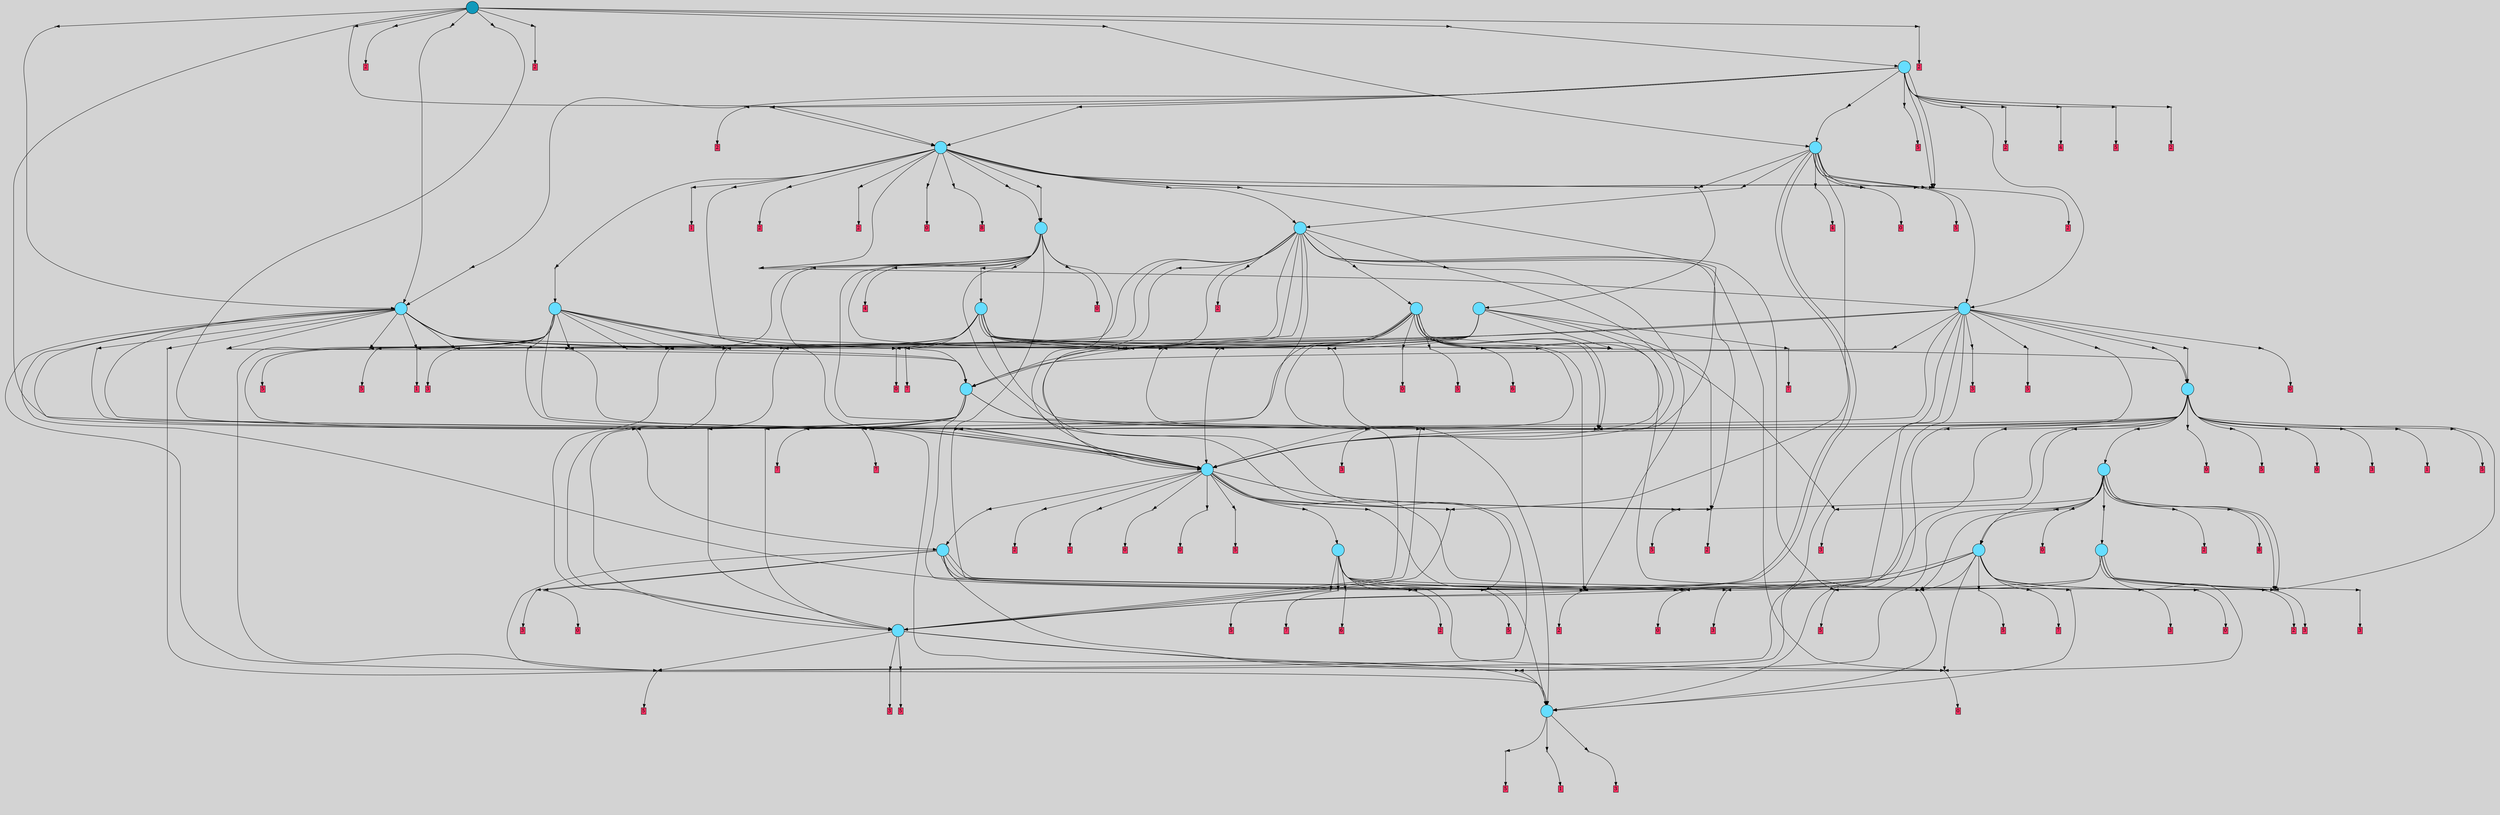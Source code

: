 // File exported with GEGELATI v1.3.1
// On the 2024-07-12 00:58:26
// With the MARL::MarlTPGGraphDotExporter
digraph{
	graph[pad = "0.212, 0.055" bgcolor = lightgray]
	node[shape=circle style = filled label = ""]
		T30 [fillcolor="#66ddff"]
		T452 [fillcolor="#66ddff"]
		T454 [fillcolor="#66ddff"]
		T472 [fillcolor="#66ddff"]
		T479 [fillcolor="#66ddff"]
		T494 [fillcolor="#66ddff"]
		T526 [fillcolor="#66ddff"]
		T586 [fillcolor="#66ddff"]
		T746 [fillcolor="#66ddff"]
		T756 [fillcolor="#66ddff"]
		T807 [fillcolor="#66ddff"]
		T829 [fillcolor="#66ddff"]
		T838 [fillcolor="#66ddff"]
		T840 [fillcolor="#66ddff"]
		T887 [fillcolor="#66ddff"]
		T890 [fillcolor="#66ddff"]
		T892 [fillcolor="#66ddff"]
		T937 [fillcolor="#66ddff"]
		T977 [fillcolor="#66ddff"]
		T1011 [fillcolor="#66ddff"]
		T1149 [fillcolor="#66ddff"]
		T1236 [fillcolor="#1199bb"]
		P27503 [fillcolor="#cccccc" shape=point] //
		I27503 [shape=box style=invis label="8|3&0|5#1|3&#92;n3|6&2|7#3|0&#92;n8|7&2|0#2|2&#92;n0|6&2|5#3|6&#92;n3|3&3|7#4|7&#92;n4|2&3|0#4|6&#92;n2|6&3|0#0|5&#92;n3|0&0|7#2|1&#92;n6|6&4|1#0|7&#92;n"]
		P27503 -> I27503[style=invis]
		A15915 [fillcolor="#ff3366" shape=box margin=0.03 width=0 height=0 label="5"]
		T30 -> P27503 -> A15915
		P27504 [fillcolor="#cccccc" shape=point] //
		I27504 [shape=box style=invis label="0|4&2|4#3|2&#92;n8|3&3|2#2|7&#92;n4|5&2|6#0|2&#92;n6|4&1|0#2|4&#92;n"]
		P27504 -> I27504[style=invis]
		A15916 [fillcolor="#ff3366" shape=box margin=0.03 width=0 height=0 label="1"]
		T30 -> P27504 -> A15916
		P27505 [fillcolor="#cccccc" shape=point] //
		I27505 [shape=box style=invis label="3|0&4|4#3|2&#92;n2|2&1|0#3|4&#92;n3|2&2|2#1|4&#92;n1|0&0|4#2|4&#92;n2|5&2|4#0|0&#92;n4|6&1|6#1|4&#92;n5|6&3|6#4|2&#92;n6|2&1|7#1|0&#92;n"]
		P27505 -> I27505[style=invis]
		A15917 [fillcolor="#ff3366" shape=box margin=0.03 width=0 height=0 label="3"]
		T30 -> P27505 -> A15917
		P27506 [fillcolor="#cccccc" shape=point] //
		I27506 [shape=box style=invis label="3|6&4|0#2|4&#92;n3|0&2|5#0|1&#92;n8|3&2|3#1|1&#92;n4|7&1|3#3|1&#92;n1|3&4|0#0|5&#92;n2|1&0|3#1|7&#92;n"]
		P27506 -> I27506[style=invis]
		A15918 [fillcolor="#ff3366" shape=box margin=0.03 width=0 height=0 label="3"]
		T452 -> P27506 -> A15918
		P27507 [fillcolor="#cccccc" shape=point] //
		I27507 [shape=box style=invis label="1|3&1|4#3|5&#92;n1|0&1|0#2|5&#92;n7|2&1|5#0|2&#92;n8|3&3|5#2|7&#92;n4|6&4|0#2|7&#92;n"]
		P27507 -> I27507[style=invis]
		T452 -> P27507 -> T30
		P27508 [fillcolor="#cccccc" shape=point] //
		I27508 [shape=box style=invis label="7|6&3|5#1|0&#92;n2|3&0|3#1|0&#92;n5|5&2|7#4|6&#92;n1|7&0|6#0|1&#92;n4|3&3|7#1|6&#92;n5|0&0|6#2|5&#92;n6|5&4|3#2|4&#92;n5|3&1|5#1|5&#92;n0|6&4|5#2|6&#92;n3|6&1|6#3|4&#92;n"]
		P27508 -> I27508[style=invis]
		A15919 [fillcolor="#ff3366" shape=box margin=0.03 width=0 height=0 label="0"]
		T452 -> P27508 -> A15919
		P27509 [fillcolor="#cccccc" shape=point] //
		I27509 [shape=box style=invis label="1|3&1|4#4|5&#92;n7|2&1|5#0|2&#92;n1|0&1|0#2|5&#92;n8|3&3|5#2|7&#92;n"]
		P27509 -> I27509[style=invis]
		T452 -> P27509 -> T30
		P27510 [fillcolor="#cccccc" shape=point] //
		I27510 [shape=box style=invis label="5|6&2|4#4|5&#92;n1|5&4|0#4|3&#92;n0|3&4|3#4|2&#92;n5|7&4|1#0|0&#92;n3|0&1|7#3|5&#92;n8|4&0|2#3|2&#92;n2|7&0|7#3|2&#92;n7|0&1|7#4|0&#92;n3|0&4|5#0|3&#92;n"]
		P27510 -> I27510[style=invis]
		A15920 [fillcolor="#ff3366" shape=box margin=0.03 width=0 height=0 label="5"]
		T452 -> P27510 -> A15920
		P27511 [fillcolor="#cccccc" shape=point] //
		I27511 [shape=box style=invis label="7|1&0|0#4|7&#92;n7|7&0|7#2|3&#92;n8|0&4|1#4|7&#92;n8|3&4|7#3|1&#92;n2|0&1|5#2|4&#92;n6|2&4|6#0|1&#92;n8|2&4|4#3|4&#92;n"]
		P27511 -> I27511[style=invis]
		A15921 [fillcolor="#ff3366" shape=box margin=0.03 width=0 height=0 label="2"]
		T452 -> P27511 -> A15921
		T452 -> P27507
		T452 -> P27507
		P27512 [fillcolor="#cccccc" shape=point] //
		I27512 [shape=box style=invis label="2|3&0|3#1|0&#92;n5|5&2|7#4|6&#92;n1|7&0|6#0|1&#92;n4|3&3|7#1|6&#92;n5|0&0|6#2|5&#92;n6|5&4|3#2|4&#92;n5|3&1|5#1|5&#92;n3|6&1|6#3|4&#92;n0|6&2|7#4|6&#92;n0|6&4|5#2|6&#92;n"]
		P27512 -> I27512[style=invis]
		A15922 [fillcolor="#ff3366" shape=box margin=0.03 width=0 height=0 label="0"]
		T454 -> P27512 -> A15922
		T454 -> P27509
		T454 -> P27510
		P27513 [fillcolor="#cccccc" shape=point] //
		I27513 [shape=box style=invis label="8|0&4|1#4|7&#92;n7|7&0|7#2|3&#92;n7|1&0|0#4|7&#92;n8|2&4|4#3|4&#92;n1|0&3|5#0|3&#92;n2|0&1|5#2|4&#92;n6|2&4|6#0|1&#92;n6|3&4|7#3|1&#92;n1|7&4|2#3|6&#92;n"]
		P27513 -> I27513[style=invis]
		A15923 [fillcolor="#ff3366" shape=box margin=0.03 width=0 height=0 label="5"]
		T454 -> P27513 -> A15923
		P27514 [fillcolor="#cccccc" shape=point] //
		I27514 [shape=box style=invis label="3|6&4|0#2|4&#92;n4|7&1|3#3|1&#92;n3|0&2|5#0|1&#92;n2|1&0|3#1|6&#92;n1|3&3|0#0|5&#92;n"]
		P27514 -> I27514[style=invis]
		A15924 [fillcolor="#ff3366" shape=box margin=0.03 width=0 height=0 label="3"]
		T454 -> P27514 -> A15924
		P27515 [fillcolor="#cccccc" shape=point] //
		I27515 [shape=box style=invis label="3|6&4|0#1|4&#92;n3|0&2|5#0|1&#92;n2|1&0|3#1|7&#92;n4|7&1|3#3|1&#92;n1|3&4|0#0|5&#92;n8|3&2|3#1|1&#92;n0|4&2|0#3|5&#92;n"]
		P27515 -> I27515[style=invis]
		A15925 [fillcolor="#ff3366" shape=box margin=0.03 width=0 height=0 label="3"]
		T472 -> P27515 -> A15925
		P27516 [fillcolor="#cccccc" shape=point] //
		I27516 [shape=box style=invis label="3|6&4|0#2|4&#92;n3|0&2|5#0|1&#92;n4|7&1|3#3|1&#92;n2|1&0|3#1|7&#92;n1|3&3|0#0|5&#92;n"]
		P27516 -> I27516[style=invis]
		A15926 [fillcolor="#ff3366" shape=box margin=0.03 width=0 height=0 label="3"]
		T472 -> P27516 -> A15926
		T472 -> P27512
		T472 -> P27515
		P27517 [fillcolor="#cccccc" shape=point] //
		I27517 [shape=box style=invis label="4|7&3|3#0|0&#92;n6|6&4|1#1|7&#92;n3|3&3|7#4|7&#92;n0|6&2|5#3|6&#92;n1|7&1|2#3|3&#92;n8|3&0|5#1|3&#92;n3|6&2|7#3|0&#92;n4|4&3|0#4|6&#92;n1|5&0|3#3|1&#92;n3|0&0|7#2|1&#92;n"]
		P27517 -> I27517[style=invis]
		A15927 [fillcolor="#ff3366" shape=box margin=0.03 width=0 height=0 label="5"]
		T472 -> P27517 -> A15927
		T472 -> P27507
		P27518 [fillcolor="#cccccc" shape=point] //
		I27518 [shape=box style=invis label="7|7&0|7#3|3&#92;n8|0&4|1#4|7&#92;n4|7&4|6#1|6&#92;n8|2&4|6#3|4&#92;n6|2&4|6#0|1&#92;n1|0&3|5#0|5&#92;n2|0&1|5#2|4&#92;n6|3&4|7#3|1&#92;n"]
		P27518 -> I27518[style=invis]
		A15928 [fillcolor="#ff3366" shape=box margin=0.03 width=0 height=0 label="2"]
		T472 -> P27518 -> A15928
		P27519 [fillcolor="#cccccc" shape=point] //
		I27519 [shape=box style=invis label="7|7&0|7#3|3&#92;n8|0&4|1#4|7&#92;n8|2&4|4#3|4&#92;n6|2&4|6#0|1&#92;n4|4&1|7#0|1&#92;n1|0&3|5#0|5&#92;n6|3&4|7#3|1&#92;n2|0&1|5#2|4&#92;n"]
		P27519 -> I27519[style=invis]
		A15929 [fillcolor="#ff3366" shape=box margin=0.03 width=0 height=0 label="2"]
		T479 -> P27519 -> A15929
		P27520 [fillcolor="#cccccc" shape=point] //
		I27520 [shape=box style=invis label="7|5&2|3#2|3&#92;n4|7&1|3#3|1&#92;n6|0&3|5#3|5&#92;n2|3&2|7#1|1&#92;n6|6&3|5#2|4&#92;n"]
		P27520 -> I27520[style=invis]
		A15930 [fillcolor="#ff3366" shape=box margin=0.03 width=0 height=0 label="5"]
		T479 -> P27520 -> A15930
		T479 -> P27507
		P27521 [fillcolor="#cccccc" shape=point] //
		I27521 [shape=box style=invis label="1|0&3|3#1|4&#92;n6|2&4|0#0|3&#92;n"]
		P27521 -> I27521[style=invis]
		A15931 [fillcolor="#ff3366" shape=box margin=0.03 width=0 height=0 label="7"]
		T479 -> P27521 -> A15931
		P27522 [fillcolor="#cccccc" shape=point] //
		I27522 [shape=box style=invis label="0|5&4|3#2|4&#92;n5|5&2|7#4|6&#92;n1|7&0|6#0|1&#92;n0|6&2|2#4|6&#92;n5|0&0|6#2|5&#92;n2|3&0|3#1|0&#92;n5|3&1|5#1|5&#92;n3|6&1|6#3|4&#92;n4|3&3|7#1|6&#92;n0|6&4|5#2|6&#92;n"]
		P27522 -> I27522[style=invis]
		A15932 [fillcolor="#ff3366" shape=box margin=0.03 width=0 height=0 label="0"]
		T479 -> P27522 -> A15932
		T479 -> P27512
		P27523 [fillcolor="#cccccc" shape=point] //
		I27523 [shape=box style=invis label="8|3&3|5#2|7&#92;n1|3&1|4#3|2&#92;n2|0&0|0#4|6&#92;n1|0&1|0#0|5&#92;n"]
		P27523 -> I27523[style=invis]
		T479 -> P27523 -> T30
		P27524 [fillcolor="#cccccc" shape=point] //
		I27524 [shape=box style=invis label="3|6&4|0#2|4&#92;n4|7&1|3#1|1&#92;n3|0&2|5#0|1&#92;n2|1&0|3#1|7&#92;n1|3&3|0#0|5&#92;n"]
		P27524 -> I27524[style=invis]
		A15933 [fillcolor="#ff3366" shape=box margin=0.03 width=0 height=0 label="3"]
		T479 -> P27524 -> A15933
		P27525 [fillcolor="#cccccc" shape=point] //
		I27525 [shape=box style=invis label="2|3&0|3#1|0&#92;n5|5&2|7#4|6&#92;n1|7&0|6#0|1&#92;n3|6&1|6#3|4&#92;n5|0&0|6#2|5&#92;n6|5&3|3#2|4&#92;n5|3&1|5#1|5&#92;n4|3&3|7#1|6&#92;n0|6&2|7#4|6&#92;n0|6&4|5#2|6&#92;n"]
		P27525 -> I27525[style=invis]
		A15934 [fillcolor="#ff3366" shape=box margin=0.03 width=0 height=0 label="0"]
		T479 -> P27525 -> A15934
		P27526 [fillcolor="#cccccc" shape=point] //
		I27526 [shape=box style=invis label="1|3&3|4#3|2&#92;n1|0&4|0#2|5&#92;n8|7&4|2#0|4&#92;n"]
		P27526 -> I27526[style=invis]
		T479 -> P27526 -> T454
		P27527 [fillcolor="#cccccc" shape=point] //
		I27527 [shape=box style=invis label="1|3&4|0#0|5&#92;n3|0&2|5#0|1&#92;n4|3&2|3#1|1&#92;n4|7&1|3#3|1&#92;n3|6&4|0#2|4&#92;n"]
		P27527 -> I27527[style=invis]
		A15935 [fillcolor="#ff3366" shape=box margin=0.03 width=0 height=0 label="3"]
		T479 -> P27527 -> A15935
		T494 -> P27519
		P27528 [fillcolor="#cccccc" shape=point] //
		I27528 [shape=box style=invis label="5|2&1|1#2|6&#92;n3|0&2|5#0|1&#92;n4|7&1|3#3|1&#92;n8|3&2|3#1|1&#92;n1|3&1|0#0|5&#92;n3|6&3|0#3|4&#92;n"]
		P27528 -> I27528[style=invis]
		A15936 [fillcolor="#ff3366" shape=box margin=0.03 width=0 height=0 label="5"]
		T494 -> P27528 -> A15936
		P27529 [fillcolor="#cccccc" shape=point] //
		I27529 [shape=box style=invis label="5|0&2|0#0|7&#92;n"]
		P27529 -> I27529[style=invis]
		A15937 [fillcolor="#ff3366" shape=box margin=0.03 width=0 height=0 label="7"]
		T494 -> P27529 -> A15937
		T494 -> P27522
		P27530 [fillcolor="#cccccc" shape=point] //
		I27530 [shape=box style=invis label="2|3&0|2#1|0&#92;n6|5&4|3#2|4&#92;n1|7&0|6#0|1&#92;n4|3&3|7#1|6&#92;n5|0&0|6#2|5&#92;n5|5&2|7#4|6&#92;n5|3&1|5#1|5&#92;n3|6&1|6#3|4&#92;n0|6&2|7#4|6&#92;n"]
		P27530 -> I27530[style=invis]
		A15938 [fillcolor="#ff3366" shape=box margin=0.03 width=0 height=0 label="6"]
		T494 -> P27530 -> A15938
		T494 -> P27527
		T494 -> P27512
		T494 -> P27526
		P27531 [fillcolor="#cccccc" shape=point] //
		I27531 [shape=box style=invis label="4|7&3|3#0|0&#92;n6|6&4|1#1|7&#92;n3|3&3|7#4|7&#92;n0|6&3|5#3|6&#92;n4|4&3|0#4|6&#92;n3|6&2|7#3|0&#92;n5|0&0|2#4|6&#92;n3|0&0|7#2|1&#92;n8|3&0|5#1|3&#92;n1|4&0|3#3|1&#92;n"]
		P27531 -> I27531[style=invis]
		A15939 [fillcolor="#ff3366" shape=box margin=0.03 width=0 height=0 label="5"]
		T494 -> P27531 -> A15939
		P27532 [fillcolor="#cccccc" shape=point] //
		I27532 [shape=box style=invis label="1|0&1|0#4|5&#92;n4|6&4|0#2|7&#92;n7|2&1|6#0|2&#92;n8|3&3|5#2|7&#92;n1|3&1|4#3|5&#92;n"]
		P27532 -> I27532[style=invis]
		T526 -> P27532 -> T479
		P27533 [fillcolor="#cccccc" shape=point] //
		I27533 [shape=box style=invis label="7|1&0|0#4|7&#92;n7|7&0|7#2|3&#92;n8|0&4|1#4|7&#92;n8|2&4|4#3|4&#92;n1|0&3|5#0|5&#92;n2|0&1|5#2|4&#92;n6|2&4|6#0|1&#92;n6|3&4|7#3|1&#92;n"]
		P27533 -> I27533[style=invis]
		A15940 [fillcolor="#ff3366" shape=box margin=0.03 width=0 height=0 label="2"]
		T526 -> P27533 -> A15940
		T526 -> P27515
		T526 -> P27507
		T526 -> P27509
		P27534 [fillcolor="#cccccc" shape=point] //
		I27534 [shape=box style=invis label="8|3&2|3#1|1&#92;n3|6&4|0#2|4&#92;n7|5&2|5#1|0&#92;n3|0&4|5#0|1&#92;n4|2&1|3#3|1&#92;n1|3&4|0#0|5&#92;n2|1&0|3#1|7&#92;n"]
		P27534 -> I27534[style=invis]
		T526 -> P27534 -> T472
		T526 -> P27515
		P27535 [fillcolor="#cccccc" shape=point] //
		I27535 [shape=box style=invis label="7|1&2|4#4|2&#92;n2|6&2|4#4|5&#92;n0|3&4|3#1|2&#92;n3|0&1|7#0|5&#92;n7|0&1|7#4|0&#92;n3|0&4|5#0|3&#92;n2|7&0|7#3|2&#92;n6|1&3|1#3|6&#92;n8|7&0|2#3|5&#92;n1|5&4|0#4|3&#92;n"]
		P27535 -> I27535[style=invis]
		A15941 [fillcolor="#ff3366" shape=box margin=0.03 width=0 height=0 label="8"]
		T526 -> P27535 -> A15941
		P27536 [fillcolor="#cccccc" shape=point] //
		I27536 [shape=box style=invis label="7|1&4|5#4|3&#92;n6|3&2|3#1|1&#92;n3|0&2|5#0|1&#92;n2|1&0|3#1|7&#92;n4|7&1|3#3|1&#92;n1|3&4|0#0|5&#92;n3|6&4|0#1|4&#92;n0|4&2|0#3|5&#92;n"]
		P27536 -> I27536[style=invis]
		A15942 [fillcolor="#ff3366" shape=box margin=0.03 width=0 height=0 label="3"]
		T526 -> P27536 -> A15942
		P27537 [fillcolor="#cccccc" shape=point] //
		I27537 [shape=box style=invis label="0|6&4|5#2|3&#92;n6|5&4|3#2|4&#92;n6|2&2|1#3|5&#92;n4|3&3|7#1|6&#92;n1|7&0|6#0|1&#92;n6|3&0|7#3|1&#92;n5|3&1|5#1|5&#92;n3|6&1|6#3|4&#92;n0|6&2|7#3|6&#92;n2|3&0|3#1|0&#92;n"]
		P27537 -> I27537[style=invis]
		A15943 [fillcolor="#ff3366" shape=box margin=0.03 width=0 height=0 label="0"]
		T526 -> P27537 -> A15943
		P27538 [fillcolor="#cccccc" shape=point] //
		I27538 [shape=box style=invis label="4|6&0|6#1|4&#92;n0|7&4|7#4|4&#92;n1|0&0|2#3|6&#92;n"]
		P27538 -> I27538[style=invis]
		T586 -> P27538 -> T452
		P27539 [fillcolor="#cccccc" shape=point] //
		I27539 [shape=box style=invis label="8|3&3|5#2|7&#92;n1|0&4|0#2|5&#92;n1|3&3|4#3|2&#92;n"]
		P27539 -> I27539[style=invis]
		T586 -> P27539 -> T454
		T586 -> P27515
		P27540 [fillcolor="#cccccc" shape=point] //
		I27540 [shape=box style=invis label="7|7&2|4#2|0&#92;n4|4&1|7#0|1&#92;n6|3&4|7#3|1&#92;n4|1&2|0#3|7&#92;n7|4&2|2#2|0&#92;n2|2&4|4#3|4&#92;n7|7&0|7#3|3&#92;n6|2&4|6#0|1&#92;n7|0&4|1#4|7&#92;n2|0&2|5#2|4&#92;n"]
		P27540 -> I27540[style=invis]
		A15944 [fillcolor="#ff3366" shape=box margin=0.03 width=0 height=0 label="2"]
		T586 -> P27540 -> A15944
		P27541 [fillcolor="#cccccc" shape=point] //
		I27541 [shape=box style=invis label="5|4&3|0#0|2&#92;n2|3&4|0#3|7&#92;n2|2&1|5#2|6&#92;n4|3&4|1#1|6&#92;n8|2&1|3#3|7&#92;n2|0&1|1#2|2&#92;n"]
		P27541 -> I27541[style=invis]
		A15945 [fillcolor="#ff3366" shape=box margin=0.03 width=0 height=0 label="5"]
		T586 -> P27541 -> A15945
		P27542 [fillcolor="#cccccc" shape=point] //
		I27542 [shape=box style=invis label="5|5&3|7#4|4&#92;n4|3&4|2#4|2&#92;n5|6&0|5#1|6&#92;n1|0&2|5#3|2&#92;n7|7&2|0#4|7&#92;n7|2&0|7#1|6&#92;n"]
		P27542 -> I27542[style=invis]
		T586 -> P27542 -> T494
		P27543 [fillcolor="#cccccc" shape=point] //
		I27543 [shape=box style=invis label="7|3&4|2#2|4&#92;n1|0&1|0#2|5&#92;n8|0&2|2#1|7&#92;n6|6&0|2#1|0&#92;n8|6&3|5#0|3&#92;n3|5&1|7#1|7&#92;n"]
		P27543 -> I27543[style=invis]
		T586 -> P27543 -> T30
		P27544 [fillcolor="#cccccc" shape=point] //
		I27544 [shape=box style=invis label="7|7&0|7#3|3&#92;n8|0&4|1#4|7&#92;n8|2&4|4#3|4&#92;n6|2&4|6#0|1&#92;n1|0&3|5#0|5&#92;n2|0&1|5#2|4&#92;n6|3&4|7#3|1&#92;n"]
		P27544 -> I27544[style=invis]
		A15946 [fillcolor="#ff3366" shape=box margin=0.03 width=0 height=0 label="2"]
		T586 -> P27544 -> A15946
		P27545 [fillcolor="#cccccc" shape=point] //
		I27545 [shape=box style=invis label="5|6&0|5#0|6&#92;n7|7&2|0#4|7&#92;n7|2&2|7#1|6&#92;n0|0&2|7#2|5&#92;n1|0&2|6#3|2&#92;n0|1&1|1#4|2&#92;n3|1&3|7#0|4&#92;n4|3&4|2#4|3&#92;n"]
		P27545 -> I27545[style=invis]
		A15947 [fillcolor="#ff3366" shape=box margin=0.03 width=0 height=0 label="2"]
		T586 -> P27545 -> A15947
		T586 -> P27539
		P27546 [fillcolor="#cccccc" shape=point] //
		I27546 [shape=box style=invis label="2|3&0|3#1|0&#92;n5|5&2|7#4|6&#92;n1|7&2|6#0|1&#92;n0|6&2|7#4|6&#92;n5|0&0|6#2|5&#92;n6|5&4|3#2|4&#92;n3|6&1|6#3|4&#92;n5|3&1|5#1|5&#92;n4|3&3|7#0|6&#92;n0|6&4|5#2|6&#92;n"]
		P27546 -> I27546[style=invis]
		A15948 [fillcolor="#ff3366" shape=box margin=0.03 width=0 height=0 label="0"]
		T586 -> P27546 -> A15948
		P27547 [fillcolor="#cccccc" shape=point] //
		I27547 [shape=box style=invis label="2|3&0|3#1|0&#92;n5|5&2|7#4|6&#92;n1|7&0|6#0|1&#92;n4|3&3|7#1|6&#92;n5|0&0|6#2|5&#92;n6|5&4|3#2|4&#92;n0|6&2|7#4|6&#92;n3|6&1|6#3|4&#92;n5|3&0|5#1|5&#92;n0|6&4|5#2|6&#92;n"]
		P27547 -> I27547[style=invis]
		A15949 [fillcolor="#ff3366" shape=box margin=0.03 width=0 height=0 label="0"]
		T586 -> P27547 -> A15949
		P27548 [fillcolor="#cccccc" shape=point] //
		I27548 [shape=box style=invis label="4|3&4|1#1|6&#92;n2|6&4|2#4|3&#92;n5|4&3|0#0|3&#92;n0|2&1|5#2|6&#92;n8|2&1|3#3|7&#92;n2|0&1|1#2|2&#92;n"]
		P27548 -> I27548[style=invis]
		A15950 [fillcolor="#ff3366" shape=box margin=0.03 width=0 height=0 label="5"]
		T586 -> P27548 -> A15950
		P27549 [fillcolor="#cccccc" shape=point] //
		I27549 [shape=box style=invis label="7|6&4|4#2|6&#92;n1|0&2|7#4|6&#92;n6|0&1|5#4|5&#92;n7|6&0|6#0|1&#92;n8|3&2|2#1|7&#92;n5|7&0|6#2|5&#92;n"]
		P27549 -> I27549[style=invis]
		A15951 [fillcolor="#ff3366" shape=box margin=0.03 width=0 height=0 label="7"]
		T746 -> P27549 -> A15951
		P27550 [fillcolor="#cccccc" shape=point] //
		I27550 [shape=box style=invis label="1|0&3|5#0|5&#92;n2|1&0|4#2|5&#92;n2|0&2|6#4|1&#92;n7|7&3|5#2|6&#92;n8|5&2|3#0|3&#92;n6|2&4|6#0|1&#92;n8|5&4|1#4|0&#92;n4|3&4|7#3|1&#92;n"]
		P27550 -> I27550[style=invis]
		T746 -> P27550 -> T586
		P27551 [fillcolor="#cccccc" shape=point] //
		I27551 [shape=box style=invis label="4|0&2|3#4|0&#92;n4|5&2|4#4|6&#92;n1|1&1|4#4|0&#92;n"]
		P27551 -> I27551[style=invis]
		T746 -> P27551 -> T454
		P27552 [fillcolor="#cccccc" shape=point] //
		I27552 [shape=box style=invis label="1|0&1|0#0|3&#92;n1|3&1|2#0|5&#92;n4|6&0|0#2|7&#92;n"]
		P27552 -> I27552[style=invis]
		T746 -> P27552 -> T30
		T746 -> P27519
		P27553 [fillcolor="#cccccc" shape=point] //
		I27553 [shape=box style=invis label="3|0&2|0#0|7&#92;n1|0&2|1#3|3&#92;n"]
		P27553 -> I27553[style=invis]
		A15952 [fillcolor="#ff3366" shape=box margin=0.03 width=0 height=0 label="7"]
		T746 -> P27553 -> A15952
		P27554 [fillcolor="#cccccc" shape=point] //
		I27554 [shape=box style=invis label="3|0&4|1#2|2&#92;n2|3&1|5#1|3&#92;n"]
		P27554 -> I27554[style=invis]
		T746 -> P27554 -> T452
		P27555 [fillcolor="#cccccc" shape=point] //
		I27555 [shape=box style=invis label="3|5&4|0#1|7&#92;n1|1&0|3#1|7&#92;n1|3&4|0#0|5&#92;n3|0&2|5#0|1&#92;n3|0&3|3#0|1&#92;n"]
		P27555 -> I27555[style=invis]
		A15953 [fillcolor="#ff3366" shape=box margin=0.03 width=0 height=0 label="3"]
		T746 -> P27555 -> A15953
		P27556 [fillcolor="#cccccc" shape=point] //
		I27556 [shape=box style=invis label="0|3&3|3#2|2&#92;n1|6&4|0#2|5&#92;n2|0&2|7#3|0&#92;n8|4&3|5#2|7&#92;n5|4&3|5#3|6&#92;n"]
		P27556 -> I27556[style=invis]
		T746 -> P27556 -> T454
		P27557 [fillcolor="#cccccc" shape=point] //
		I27557 [shape=box style=invis label="0|6&4|5#2|6&#92;n5|5&2|7#4|6&#92;n5|3&1|5#1|5&#92;n4|3&3|7#1|6&#92;n5|0&0|6#2|5&#92;n6|5&4|7#0|4&#92;n1|7&0|6#0|1&#92;n0|6&2|7#4|6&#92;n2|3&0|3#1|0&#92;n"]
		P27557 -> I27557[style=invis]
		A15954 [fillcolor="#ff3366" shape=box margin=0.03 width=0 height=0 label="0"]
		T756 -> P27557 -> A15954
		P27558 [fillcolor="#cccccc" shape=point] //
		I27558 [shape=box style=invis label="4|7&3|3#0|0&#92;n0|6&2|5#3|6&#92;n3|3&3|7#4|7&#92;n6|6&4|1#1|7&#92;n1|7&1|2#3|3&#92;n1|6&2|7#3|0&#92;n4|4&3|0#4|6&#92;n1|5&0|3#3|1&#92;n3|0&0|7#2|1&#92;n"]
		P27558 -> I27558[style=invis]
		A15955 [fillcolor="#ff3366" shape=box margin=0.03 width=0 height=0 label="5"]
		T756 -> P27558 -> A15955
		P27559 [fillcolor="#cccccc" shape=point] //
		I27559 [shape=box style=invis label="4|7&3|3#2|2&#92;n0|2&0|3#4|0&#92;n7|6&4|0#2|5&#92;n2|0&2|7#3|0&#92;n5|4&3|5#3|6&#92;n8|4&3|5#2|7&#92;n"]
		P27559 -> I27559[style=invis]
		T756 -> P27559 -> T454
		P27560 [fillcolor="#cccccc" shape=point] //
		I27560 [shape=box style=invis label="6|4&2|2#1|3&#92;n6|0&0|6#1|5&#92;n5|5&4|6#3|2&#92;n6|2&4|6#3|6&#92;n0|6&3|6#0|7&#92;n3|0&1|6#4|2&#92;n6|1&0|4#1|4&#92;n7|4&0|5#1|6&#92;n"]
		P27560 -> I27560[style=invis]
		A15956 [fillcolor="#ff3366" shape=box margin=0.03 width=0 height=0 label="0"]
		T756 -> P27560 -> A15956
		P27561 [fillcolor="#cccccc" shape=point] //
		I27561 [shape=box style=invis label="3|6&4|0#1|4&#92;n3|0&2|5#0|1&#92;n2|1&0|3#1|7&#92;n8|3&2|3#1|4&#92;n4|7&1|3#3|1&#92;n5|4&1|0#0|2&#92;n0|4&2|0#3|5&#92;n"]
		P27561 -> I27561[style=invis]
		A15957 [fillcolor="#ff3366" shape=box margin=0.03 width=0 height=0 label="3"]
		T756 -> P27561 -> A15957
		P27562 [fillcolor="#cccccc" shape=point] //
		I27562 [shape=box style=invis label="1|7&3|3#0|0&#92;n3|0&0|7#2|1&#92;n3|3&3|7#4|7&#92;n0|6&2|5#3|6&#92;n1|5&1|2#3|3&#92;n3|1&4|1#0|3&#92;n8|3&0|5#1|3&#92;n4|4&3|0#4|6&#92;n6|6&4|1#1|7&#92;n1|5&0|3#3|1&#92;n"]
		P27562 -> I27562[style=invis]
		A15958 [fillcolor="#ff3366" shape=box margin=0.03 width=0 height=0 label="1"]
		T756 -> P27562 -> A15958
		P27563 [fillcolor="#cccccc" shape=point] //
		I27563 [shape=box style=invis label="4|7&3|3#2|2&#92;n2|7&2|7#3|0&#92;n8|4&3|5#2|7&#92;n1|4&4|0#2|5&#92;n5|6&3|4#3|3&#92;n"]
		P27563 -> I27563[style=invis]
		T756 -> P27563 -> T454
		T756 -> P27541
		P27564 [fillcolor="#cccccc" shape=point] //
		I27564 [shape=box style=invis label="4|7&3|3#3|6&#92;n1|7&1|2#3|3&#92;n3|3&3|7#4|7&#92;n2|6&2|5#3|6&#92;n4|4&3|0#4|6&#92;n3|6&2|7#3|0&#92;n1|6&0|3#3|1&#92;n4|7&3|2#1|1&#92;n"]
		P27564 -> I27564[style=invis]
		A15959 [fillcolor="#ff3366" shape=box margin=0.03 width=0 height=0 label="5"]
		T756 -> P27564 -> A15959
		P27565 [fillcolor="#cccccc" shape=point] //
		I27565 [shape=box style=invis label="7|7&0|7#3|3&#92;n8|0&4|1#4|7&#92;n8|2&4|2#3|4&#92;n6|2&4|6#0|1&#92;n1|0&3|5#0|5&#92;n6|3&4|6#3|1&#92;n"]
		P27565 -> I27565[style=invis]
		T756 -> P27565 -> T586
		P27566 [fillcolor="#cccccc" shape=point] //
		I27566 [shape=box style=invis label="4|3&0|2#4|6&#92;n8|1&0|0#4|4&#92;n1|3&1|4#3|5&#92;n8|3&3|5#2|7&#92;n1|0&1|0#3|5&#92;n"]
		P27566 -> I27566[style=invis]
		T756 -> P27566 -> T479
		P27567 [fillcolor="#cccccc" shape=point] //
		I27567 [shape=box style=invis label="1|7&0|6#1|1&#92;n6|5&4|3#2|4&#92;n0|6&2|7#4|6&#92;n7|3&3|7#1|6&#92;n6|6&3|7#4|0&#92;n5|1&4|3#2|0&#92;n5|0&1|6#2|5&#92;n5|3&1|5#1|5&#92;n"]
		P27567 -> I27567[style=invis]
		T756 -> P27567 -> T586
		P27568 [fillcolor="#cccccc" shape=point] //
		I27568 [shape=box style=invis label="7|6&4|4#2|6&#92;n4|0&2|3#3|1&#92;n6|3&1|5#0|7&#92;n5|7&0|4#3|5&#92;n1|1&3|5#2|1&#92;n6|4&4|3#2|4&#92;n"]
		P27568 -> I27568[style=invis]
		T756 -> P27568 -> T526
		T756 -> P27550
		T756 -> P27515
		P27569 [fillcolor="#cccccc" shape=point] //
		I27569 [shape=box style=invis label="1|0&3|5#0|5&#92;n6|5&1|6#1|1&#92;n2|1&0|4#2|5&#92;n2|0&2|3#4|1&#92;n7|7&3|5#2|6&#92;n8|5&4|1#4|0&#92;n6|2&4|6#0|1&#92;n8|5&2|3#0|3&#92;n4|3&4|7#3|1&#92;n"]
		P27569 -> I27569[style=invis]
		T807 -> P27569 -> T586
		P27570 [fillcolor="#cccccc" shape=point] //
		I27570 [shape=box style=invis label="4|4&2|7#0|1&#92;n1|7&0|6#0|6&#92;n1|0&2|2#4|3&#92;n8|3&1|0#0|1&#92;n"]
		P27570 -> I27570[style=invis]
		T807 -> P27570 -> T756
		T807 -> P27554
		T807 -> P27555
		P27571 [fillcolor="#cccccc" shape=point] //
		I27571 [shape=box style=invis label="1|0&2|2#4|2&#92;n0|2&2|6#0|3&#92;n6|1&4|6#2|6&#92;n"]
		P27571 -> I27571[style=invis]
		A15960 [fillcolor="#ff3366" shape=box margin=0.03 width=0 height=0 label="0"]
		T807 -> P27571 -> A15960
		T807 -> P27511
		P27572 [fillcolor="#cccccc" shape=point] //
		I27572 [shape=box style=invis label="8|5&2|3#0|3&#92;n8|2&4|2#3|4&#92;n8|2&4|1#4|3&#92;n1|0&3|5#0|5&#92;n6|7&3|5#2|3&#92;n6|2&4|6#0|1&#92;n6|3&4|7#3|1&#92;n"]
		P27572 -> I27572[style=invis]
		T807 -> P27572 -> T586
		T807 -> P27550
		T807 -> P27572
		P27573 [fillcolor="#cccccc" shape=point] //
		I27573 [shape=box style=invis label="6|2&1|7#2|5&#92;n4|0&1|2#1|7&#92;n"]
		P27573 -> I27573[style=invis]
		A15961 [fillcolor="#ff3366" shape=box margin=0.03 width=0 height=0 label="5"]
		T807 -> P27573 -> A15961
		P27574 [fillcolor="#cccccc" shape=point] //
		I27574 [shape=box style=invis label="7|1&2|4#4|2&#92;n2|6&2|4#4|5&#92;n7|0&1|7#4|0&#92;n3|0&1|7#0|5&#92;n0|3&4|3#1|2&#92;n3|0&4|5#0|3&#92;n2|7&0|7#3|2&#92;n8|7&0|2#3|2&#92;n1|5&4|0#4|3&#92;n"]
		P27574 -> I27574[style=invis]
		A15962 [fillcolor="#ff3366" shape=box margin=0.03 width=0 height=0 label="6"]
		T807 -> P27574 -> A15962
		T807 -> P27515
		T807 -> P27536
		P27575 [fillcolor="#cccccc" shape=point] //
		I27575 [shape=box style=invis label="3|3&2|0#4|3&#92;n1|2&1|5#0|3&#92;n2|6&3|6#2|2&#92;n7|0&2|5#3|6&#92;n3|0&3|7#2|1&#92;n6|4&3|6#2|7&#92;n1|5&0|3#2|1&#92;n4|4&4|7#4|6&#92;n4|1&1|7#0|0&#92;n"]
		P27575 -> I27575[style=invis]
		A15963 [fillcolor="#ff3366" shape=box margin=0.03 width=0 height=0 label="1"]
		T807 -> P27575 -> A15963
		T807 -> P27550
		P27576 [fillcolor="#cccccc" shape=point] //
		I27576 [shape=box style=invis label="8|4&3|1#4|5&#92;n4|0&3|4#2|0&#92;n2|0&0|6#2|5&#92;n5|5&2|7#4|6&#92;n5|3&1|5#1|6&#92;n0|6&4|5#2|6&#92;n4|3&3|7#1|6&#92;n6|5&4|7#0|4&#92;n1|7&0|6#0|1&#92;n2|3&0|3#1|0&#92;n"]
		P27576 -> I27576[style=invis]
		A15964 [fillcolor="#ff3366" shape=box margin=0.03 width=0 height=0 label="0"]
		T829 -> P27576 -> A15964
		P27577 [fillcolor="#cccccc" shape=point] //
		I27577 [shape=box style=invis label="4|7&3|3#2|2&#92;n1|6&4|0#2|5&#92;n2|0&2|7#3|0&#92;n8|4&3|5#2|7&#92;n5|4&3|5#3|6&#92;n"]
		P27577 -> I27577[style=invis]
		T829 -> P27577 -> T454
		T829 -> P27572
		P27578 [fillcolor="#cccccc" shape=point] //
		I27578 [shape=box style=invis label="3|0&4|5#0|1&#92;n3|6&4|0#1|4&#92;n2|1&0|3#1|7&#92;n8|3&2|3#1|4&#92;n4|7&1|3#3|1&#92;n5|4&1|0#0|2&#92;n0|4&2|0#3|5&#92;n"]
		P27578 -> I27578[style=invis]
		T829 -> P27578 -> T746
		T829 -> P27575
		P27579 [fillcolor="#cccccc" shape=point] //
		I27579 [shape=box style=invis label="4|7&3|3#2|2&#92;n8|4&3|5#2|7&#92;n2|0&2|7#3|0&#92;n1|4&4|0#2|5&#92;n5|6&3|4#3|3&#92;n"]
		P27579 -> I27579[style=invis]
		T829 -> P27579 -> T454
		P27580 [fillcolor="#cccccc" shape=point] //
		I27580 [shape=box style=invis label="7|2&4|2#3|4&#92;n8|3&4|1#2|7&#92;n1|6&4|6#2|2&#92;n1|0&3|5#2|5&#92;n6|2&4|1#0|1&#92;n4|7&3|2#2|4&#92;n4|0&2|4#0|7&#92;n"]
		P27580 -> I27580[style=invis]
		T829 -> P27580 -> T586
		P27581 [fillcolor="#cccccc" shape=point] //
		I27581 [shape=box style=invis label="1|3&4|0#4|5&#92;n7|1&4|0#3|4&#92;n3|0&2|5#0|1&#92;n3|6&4|0#2|4&#92;n4|7&1|3#3|1&#92;n4|3&2|3#1|1&#92;n"]
		P27581 -> I27581[style=invis]
		A15965 [fillcolor="#ff3366" shape=box margin=0.03 width=0 height=0 label="3"]
		T829 -> P27581 -> A15965
		P27582 [fillcolor="#cccccc" shape=point] //
		I27582 [shape=box style=invis label="7|0&1|6#4|1&#92;n7|5&1|3#1|5&#92;n2|2&1|5#2|6&#92;n0|3&0|3#3|3&#92;n6|4&1|6#3|0&#92;n5|2&4|3#0|2&#92;n8|2&1|3#3|7&#92;n4|3&4|1#1|6&#92;n4|1&3|5#4|6&#92;n"]
		P27582 -> I27582[style=invis]
		A15966 [fillcolor="#ff3366" shape=box margin=0.03 width=0 height=0 label="5"]
		T829 -> P27582 -> A15966
		P27583 [fillcolor="#cccccc" shape=point] //
		I27583 [shape=box style=invis label="1|0&3|0#2|5&#92;n8|3&3|0#2|4&#92;n0|2&1|1#4|6&#92;n3|2&0|0#4|5&#92;n"]
		P27583 -> I27583[style=invis]
		T829 -> P27583 -> T454
		T829 -> P27565
		P27584 [fillcolor="#cccccc" shape=point] //
		I27584 [shape=box style=invis label="8|5&2|3#0|3&#92;n6|2&4|6#0|1&#92;n8|2&4|1#4|3&#92;n1|0&3|5#0|5&#92;n6|7&3|5#2|3&#92;n8|2&4|2#3|4&#92;n6|3&4|7#1|1&#92;n"]
		P27584 -> I27584[style=invis]
		T829 -> P27584 -> T586
		T829 -> P27510
		T829 -> P27554
		P27585 [fillcolor="#cccccc" shape=point] //
		I27585 [shape=box style=invis label="4|1&3|5#4|6&#92;n7|5&1|3#1|5&#92;n2|2&1|5#2|6&#92;n0|3&0|3#3|3&#92;n5|2&3|3#0|2&#92;n8|2&1|3#3|7&#92;n4|3&4|1#1|6&#92;n7|0&1|6#4|1&#92;n"]
		P27585 -> I27585[style=invis]
		A15967 [fillcolor="#ff3366" shape=box margin=0.03 width=0 height=0 label="5"]
		T829 -> P27585 -> A15967
		T838 -> P27576
		T838 -> P27577
		T838 -> P27572
		P27586 [fillcolor="#cccccc" shape=point] //
		I27586 [shape=box style=invis label="5|4&1|0#0|2&#92;n3|0&4|5#0|1&#92;n3|6&4|0#1|4&#92;n2|1&0|3#1|7&#92;n8|3&2|3#1|6&#92;n4|7&1|3#3|1&#92;n4|4&4|1#0|2&#92;n0|4&2|0#3|5&#92;n"]
		P27586 -> I27586[style=invis]
		T838 -> P27586 -> T746
		T838 -> P27575
		T838 -> P27580
		T838 -> P27581
		T838 -> P27582
		T838 -> P27583
		T838 -> P27565
		P27587 [fillcolor="#cccccc" shape=point] //
		I27587 [shape=box style=invis label="8|5&2|3#0|3&#92;n8|2&4|2#3|4&#92;n3|7&3|5#2|3&#92;n6|2&0|3#2|4&#92;n1|0&3|5#0|5&#92;n8|2&4|1#4|3&#92;n6|2&4|6#0|1&#92;n6|3&4|7#3|1&#92;n"]
		P27587 -> I27587[style=invis]
		T838 -> P27587 -> T586
		T838 -> P27510
		T838 -> P27554
		T838 -> P27511
		P27588 [fillcolor="#cccccc" shape=point] //
		I27588 [shape=box style=invis label="1|0&1|0#2|5&#92;n1|3&1|4#3|2&#92;n8|3&3|5#2|7&#92;n4|6&4|0#2|7&#92;n"]
		P27588 -> I27588[style=invis]
		T838 -> P27588 -> T30
		T840 -> P27576
		T840 -> P27577
		P27589 [fillcolor="#cccccc" shape=point] //
		I27589 [shape=box style=invis label="3|0&4|5#0|1&#92;n3|6&4|0#1|4&#92;n2|1&0|3#1|7&#92;n8|3&2|3#1|4&#92;n4|7&1|3#3|1&#92;n1|2&4|2#4|3&#92;n5|1&1|0#0|2&#92;n0|4&2|0#3|5&#92;n"]
		P27589 -> I27589[style=invis]
		T840 -> P27589 -> T746
		P27590 [fillcolor="#cccccc" shape=point] //
		I27590 [shape=box style=invis label="3|3&2|0#4|3&#92;n1|5&0|3#2|1&#92;n7|0&2|5#3|6&#92;n3|0&3|7#2|1&#92;n7|4&3|6#2|7&#92;n2|6&3|6#2|2&#92;n4|4&4|7#4|6&#92;n3|3&2|7#3|3&#92;n4|1&1|7#0|0&#92;n"]
		P27590 -> I27590[style=invis]
		A15968 [fillcolor="#ff3366" shape=box margin=0.03 width=0 height=0 label="2"]
		T840 -> P27590 -> A15968
		P27591 [fillcolor="#cccccc" shape=point] //
		I27591 [shape=box style=invis label="5|1&3|5#4|2&#92;n4|0&3|0#3|7&#92;n8|7&1|1#1|7&#92;n"]
		P27591 -> I27591[style=invis]
		T840 -> P27591 -> T807
		P27592 [fillcolor="#cccccc" shape=point] //
		I27592 [shape=box style=invis label="0|0&2|3#2|7&#92;n6|2&4|1#1|1&#92;n8|3&4|1#2|7&#92;n1|6&4|6#2|2&#92;n1|0&3|5#2|5&#92;n7|2&4|2#3|4&#92;n4|7&3|2#2|4&#92;n"]
		P27592 -> I27592[style=invis]
		T840 -> P27592 -> T586
		T840 -> P27581
		T840 -> P27582
		T840 -> P27565
		T840 -> P27572
		T840 -> P27510
		T840 -> P27511
		T840 -> P27540
		T840 -> P27517
		T840 -> P27512
		P27593 [fillcolor="#cccccc" shape=point] //
		I27593 [shape=box style=invis label="0|4&2|0#3|5&#92;n3|6&4|0#1|4&#92;n2|1&0|3#1|7&#92;n8|3&2|3#1|4&#92;n4|6&1|3#3|1&#92;n5|4&1|0#0|2&#92;n3|0&4|5#0|1&#92;n"]
		P27593 -> I27593[style=invis]
		T887 -> P27593 -> T746
		T887 -> P27583
		P27594 [fillcolor="#cccccc" shape=point] //
		I27594 [shape=box style=invis label="7|0&4|3#1|3&#92;n8|5&2|3#0|3&#92;n8|2&4|2#3|4&#92;n8|5&4|1#4|3&#92;n6|2&4|6#0|1&#92;n6|7&3|5#2|3&#92;n6|3&4|7#3|1&#92;n"]
		P27594 -> I27594[style=invis]
		T887 -> P27594 -> T586
		T887 -> P27570
		P27595 [fillcolor="#cccccc" shape=point] //
		I27595 [shape=box style=invis label="1|3&4|3#4|7&#92;n7|6&0|6#0|1&#92;n1|3&3|4#1|4&#92;n0|7&0|3#3|5&#92;n0|2&3|3#3|3&#92;n2|2&4|1#1|3&#92;n8|3&0|5#1|7&#92;n8|3&2|2#1|7&#92;n0|3&0|1#1|1&#92;n5|0&2|0#2|6&#92;n"]
		P27595 -> I27595[style=invis]
		A15969 [fillcolor="#ff3366" shape=box margin=0.03 width=0 height=0 label="7"]
		T887 -> P27595 -> A15969
		P27596 [fillcolor="#cccccc" shape=point] //
		I27596 [shape=box style=invis label="4|3&1|2#2|2&#92;n1|0&1|0#2|5&#92;n4|6&4|0#1|7&#92;n7|0&4|0#0|2&#92;n7|2&1|5#0|2&#92;n"]
		P27596 -> I27596[style=invis]
		T887 -> P27596 -> T30
		T887 -> P27572
		T887 -> P27576
		T887 -> P27550
		T887 -> P27540
		P27597 [fillcolor="#cccccc" shape=point] //
		I27597 [shape=box style=invis label="3|2&0|0#4|5&#92;n5|3&3|0#2|4&#92;n0|2&1|1#4|6&#92;n1|0&3|0#2|5&#92;n"]
		P27597 -> I27597[style=invis]
		T887 -> P27597 -> T454
		P27598 [fillcolor="#cccccc" shape=point] //
		I27598 [shape=box style=invis label="8|5&2|7#1|6&#92;n2|3&0|3#1|3&#92;n2|0&0|6#2|5&#92;n4|1&3|7#1|7&#92;n1|7&0|6#2|1&#92;n3|1&1|2#2|5&#92;n0|6&3|5#2|6&#92;n"]
		P27598 -> I27598[style=invis]
		A15970 [fillcolor="#ff3366" shape=box margin=0.03 width=0 height=0 label="0"]
		T890 -> P27598 -> A15970
		T890 -> P27572
		P27599 [fillcolor="#cccccc" shape=point] //
		I27599 [shape=box style=invis label="0|7&2|0#3|5&#92;n2|1&0|3#1|7&#92;n8|3&2|3#1|4&#92;n7|5&2|6#1|3&#92;n4|7&1|3#3|1&#92;n5|4&1|0#0|2&#92;n3|0&4|5#0|1&#92;n"]
		P27599 -> I27599[style=invis]
		T890 -> P27599 -> T746
		P27600 [fillcolor="#cccccc" shape=point] //
		I27600 [shape=box style=invis label="3|4&3|7#2|1&#92;n2|6&3|6#2|2&#92;n4|1&1|7#0|0&#92;n1|2&1|5#0|3&#92;n8|5&0|0#3|3&#92;n6|4&3|6#2|7&#92;n1|5&0|3#2|1&#92;n4|4&4|7#4|6&#92;n7|0&2|5#3|6&#92;n"]
		P27600 -> I27600[style=invis]
		T890 -> P27600 -> T30
		T890 -> P27580
		P27601 [fillcolor="#cccccc" shape=point] //
		I27601 [shape=box style=invis label="1|3&4|0#4|5&#92;n7|1&4|0#3|4&#92;n3|0&2|5#0|1&#92;n4|3&2|3#1|1&#92;n4|7&1|0#4|7&#92;n4|7&1|3#3|1&#92;n3|7&4|0#2|4&#92;n"]
		P27601 -> I27601[style=invis]
		A15971 [fillcolor="#ff3366" shape=box margin=0.03 width=0 height=0 label="3"]
		T890 -> P27601 -> A15971
		P27602 [fillcolor="#cccccc" shape=point] //
		I27602 [shape=box style=invis label="4|0&1|5#3|0&#92;n2|2&1|6#1|6&#92;n6|4&1|4#3|0&#92;n3|1&1|3#3|6&#92;n"]
		P27602 -> I27602[style=invis]
		A15972 [fillcolor="#ff3366" shape=box margin=0.03 width=0 height=0 label="5"]
		T890 -> P27602 -> A15972
		T890 -> P27510
		T890 -> P27511
		T890 -> P27565
		P27603 [fillcolor="#cccccc" shape=point] //
		I27603 [shape=box style=invis label="4|4&2|3#0|1&#92;n1|7&0|2#1|5&#92;n1|0&2|2#4|3&#92;n8|3&1|0#0|1&#92;n1|7&0|6#0|6&#92;n"]
		P27603 -> I27603[style=invis]
		T890 -> P27603 -> T756
		T890 -> P27509
		P27604 [fillcolor="#cccccc" shape=point] //
		I27604 [shape=box style=invis label="8|4&3|6#1|2&#92;n0|0&1|2#1|7&#92;n3|1&0|3#3|2&#92;n7|1&0|3#0|7&#92;n"]
		P27604 -> I27604[style=invis]
		T890 -> P27604 -> T756
		T892 -> P27593
		T892 -> P27583
		T892 -> P27594
		T892 -> P27570
		P27605 [fillcolor="#cccccc" shape=point] //
		I27605 [shape=box style=invis label="1|3&4|3#4|7&#92;n1|3&3|4#1|4&#92;n0|7&0|3#3|5&#92;n8|2&3|3#3|3&#92;n8|3&0|5#1|7&#92;n2|2&4|1#1|3&#92;n8|3&2|2#1|7&#92;n4|4&4|2#3|3&#92;n0|3&0|1#1|1&#92;n5|0&2|0#2|6&#92;n"]
		P27605 -> I27605[style=invis]
		A15973 [fillcolor="#ff3366" shape=box margin=0.03 width=0 height=0 label="7"]
		T892 -> P27605 -> A15973
		T892 -> P27596
		T892 -> P27572
		T892 -> P27576
		T892 -> P27550
		T892 -> P27597
		T892 -> P27579
		T892 -> P27570
		P27606 [fillcolor="#cccccc" shape=point] //
		I27606 [shape=box style=invis label="4|0&3|4#2|0&#92;n1|7&0|6#0|1&#92;n5|5&2|7#3|1&#92;n4|3&3|7#1|6&#92;n0|6&4|5#2|6&#92;n5|3&1|5#1|6&#92;n6|5&4|7#0|4&#92;n2|0&0|6#2|5&#92;n2|3&0|3#1|0&#92;n7|6&4|1#3|7&#92;n"]
		P27606 -> I27606[style=invis]
		A15974 [fillcolor="#ff3366" shape=box margin=0.03 width=0 height=0 label="0"]
		T937 -> P27606 -> A15974
		T937 -> P27572
		P27607 [fillcolor="#cccccc" shape=point] //
		I27607 [shape=box style=invis label="1|0&3|5#2|5&#92;n4|7&3|2#2|2&#92;n7|2&4|2#3|4&#92;n6|2&4|1#0|1&#92;n8|3&4|0#2|0&#92;n4|0&2|3#1|6&#92;n"]
		P27607 -> I27607[style=invis]
		T937 -> P27607 -> T586
		T937 -> P27511
		P27608 [fillcolor="#cccccc" shape=point] //
		I27608 [shape=box style=invis label="1|0&4|3#4|7&#92;n1|3&4|4#1|4&#92;n0|7&0|3#4|5&#92;n5|5&2|0#2|6&#92;n2|2&4|2#1|3&#92;n6|1&0|6#2|0&#92;n0|3&0|1#1|1&#92;n5|3&2|1#1|4&#92;n7|6&0|6#0|1&#92;n0|1&3|3#3|3&#92;n"]
		P27608 -> I27608[style=invis]
		T937 -> P27608 -> T890
		P27609 [fillcolor="#cccccc" shape=point] //
		I27609 [shape=box style=invis label="5|6&2|4#4|5&#92;n7|5&4|0#4|3&#92;n0|3&4|3#4|2&#92;n3|0&4|5#0|3&#92;n3|0&1|7#3|5&#92;n8|4&0|2#3|2&#92;n2|7&0|7#3|2&#92;n7|0&1|7#4|0&#92;n7|2&2|6#2|5&#92;n5|7&4|1#0|0&#92;n"]
		P27609 -> I27609[style=invis]
		T937 -> P27609 -> T892
		P27610 [fillcolor="#cccccc" shape=point] //
		I27610 [shape=box style=invis label="1|2&4|6#2|2&#92;n5|6&2|4#4|5&#92;n3|5&4|0#4|3&#92;n3|0&4|3#0|3&#92;n5|7&4|1#0|0&#92;n3|0&1|7#3|5&#92;n7|0&1|7#4|0&#92;n8|4&0|2#3|6&#92;n2|7&0|7#3|3&#92;n"]
		P27610 -> I27610[style=invis]
		A15975 [fillcolor="#ff3366" shape=box margin=0.03 width=0 height=0 label="4"]
		T937 -> P27610 -> A15975
		T937 -> P27559
		T937 -> P27577
		P27611 [fillcolor="#cccccc" shape=point] //
		I27611 [shape=box style=invis label="4|7&3|2#2|3&#92;n4|0&2|4#0|7&#92;n8|3&4|2#2|7&#92;n0|0&3|6#3|0&#92;n1|6&0|6#3|2&#92;n6|2&4|1#0|1&#92;n"]
		P27611 -> I27611[style=invis]
		T937 -> P27611 -> T586
		T937 -> P27531
		P27612 [fillcolor="#cccccc" shape=point] //
		I27612 [shape=box style=invis label="7|2&4|2#3|4&#92;n4|7&4|3#4|4&#92;n1|0&3|5#2|5&#92;n6|2&4|1#0|1&#92;n4|7&3|2#2|4&#92;n4|0&2|4#0|7&#92;n1|6&3|6#2|2&#92;n"]
		P27612 -> I27612[style=invis]
		T977 -> P27612 -> T829
		P27613 [fillcolor="#cccccc" shape=point] //
		I27613 [shape=box style=invis label="4|3&4|7#3|1&#92;n1|0&3|5#4|5&#92;n8|1&4|6#0|1&#92;n8|5&2|3#0|3&#92;n2|1&0|4#1|5&#92;n8|5&4|1#4|0&#92;n7|7&0|5#2|5&#92;n3|6&1|2#1|2&#92;n"]
		P27613 -> I27613[style=invis]
		T977 -> P27613 -> T586
		P27614 [fillcolor="#cccccc" shape=point] //
		I27614 [shape=box style=invis label="6|4&3|6#2|7&#92;n1|2&1|5#0|3&#92;n2|6&3|6#2|2&#92;n7|0&2|5#3|6&#92;n3|3&2|0#4|3&#92;n0|1&1|2#1|6&#92;n1|5&0|3#2|1&#92;n4|4&4|7#4|6&#92;n4|1&1|7#0|0&#92;n"]
		P27614 -> I27614[style=invis]
		A15976 [fillcolor="#ff3366" shape=box margin=0.03 width=0 height=0 label="1"]
		T977 -> P27614 -> A15976
		P27615 [fillcolor="#cccccc" shape=point] //
		I27615 [shape=box style=invis label="0|3&3|7#3|0&#92;n1|4&3|0#4|6&#92;n8|3&0|4#1|3&#92;n1|4&3|3#3|6&#92;n4|4&3|3#0|0&#92;n0|6&3|5#3|6&#92;n3|6&2|7#3|0&#92;n3|0&0|0#2|1&#92;n5|0&0|2#4|6&#92;n8|0&3|7#4|7&#92;n"]
		P27615 -> I27615[style=invis]
		T977 -> P27615 -> T840
		P27616 [fillcolor="#cccccc" shape=point] //
		I27616 [shape=box style=invis label="2|0&1|2#2|1&#92;n5|5&1|7#2|7&#92;n7|1&0|0#4|7&#92;n2|0&1|5#2|4&#92;n6|0&2|4#3|2&#92;n8|7&3|1#3|3&#92;n7|7&4|5#1|0&#92;n3|6&3|6#2|1&#92;n"]
		P27616 -> I27616[style=invis]
		A15977 [fillcolor="#ff3366" shape=box margin=0.03 width=0 height=0 label="2"]
		T977 -> P27616 -> A15977
		P27617 [fillcolor="#cccccc" shape=point] //
		I27617 [shape=box style=invis label="6|3&0|7#3|3&#92;n8|2&4|1#4|3&#92;n8|2&4|2#3|4&#92;n8|5&3|3#0|5&#92;n6|0&2|3#2|1&#92;n4|6&3|5#0|5&#92;n6|7&3|5#4|1&#92;n3|1&0|1#2|1&#92;n6|2&4|7#1|1&#92;n2|7&0|6#1|0&#92;n"]
		P27617 -> I27617[style=invis]
		T977 -> P27617 -> T887
		P27618 [fillcolor="#cccccc" shape=point] //
		I27618 [shape=box style=invis label="7|6&2|5#0|2&#92;n1|6&1|2#1|1&#92;n1|3&3|5#4|4&#92;n6|5&4|7#3|1&#92;n"]
		P27618 -> I27618[style=invis]
		A15978 [fillcolor="#ff3366" shape=box margin=0.03 width=0 height=0 label="2"]
		T977 -> P27618 -> A15978
		P27619 [fillcolor="#cccccc" shape=point] //
		I27619 [shape=box style=invis label="3|6&4|0#1|4&#92;n8|1&3|2#1|4&#92;n4|7&1|3#3|1&#92;n8|3&2|3#1|7&#92;n3|0&4|5#0|1&#92;n2|1&4|3#1|5&#92;n1|0&3|1#4|6&#92;n"]
		P27619 -> I27619[style=invis]
		T977 -> P27619 -> T746
		P27620 [fillcolor="#cccccc" shape=point] //
		I27620 [shape=box style=invis label="7|3&4|7#1|0&#92;n7|7&3|4#3|1&#92;n6|7&0|6#0|4&#92;n2|0&2|2#2|1&#92;n8|3&1|0#1|7&#92;n8|6&3|1#1|4&#92;n6|0&2|0#3|2&#92;n"]
		P27620 -> I27620[style=invis]
		T977 -> P27620 -> T937
		P27621 [fillcolor="#cccccc" shape=point] //
		I27621 [shape=box style=invis label="7|7&0|7#2|3&#92;n7|1&0|0#4|7&#92;n8|0&4|1#4|7&#92;n8|3&4|7#3|1&#92;n2|0&1|5#2|4&#92;n6|2&4|7#0|1&#92;n8|2&4|4#3|4&#92;n"]
		P27621 -> I27621[style=invis]
		A15979 [fillcolor="#ff3366" shape=box margin=0.03 width=0 height=0 label="2"]
		T977 -> P27621 -> A15979
		P27622 [fillcolor="#cccccc" shape=point] //
		I27622 [shape=box style=invis label="8|3&3|1#4|5&#92;n6|5&4|7#0|4&#92;n2|0&0|6#2|5&#92;n5|5&2|7#4|6&#92;n5|3&1|5#1|6&#92;n0|6&4|5#2|6&#92;n4|3&3|7#1|6&#92;n4|0&3|4#2|0&#92;n1|7&0|6#0|1&#92;n"]
		P27622 -> I27622[style=invis]
		A15980 [fillcolor="#ff3366" shape=box margin=0.03 width=0 height=0 label="0"]
		T977 -> P27622 -> A15980
		T977 -> P27608
		P27623 [fillcolor="#cccccc" shape=point] //
		I27623 [shape=box style=invis label="5|5&4|6#3|2&#92;n6|3&4|6#4|7&#92;n"]
		P27623 -> I27623[style=invis]
		A15981 [fillcolor="#ff3366" shape=box margin=0.03 width=0 height=0 label="8"]
		T977 -> P27623 -> A15981
		P27624 [fillcolor="#cccccc" shape=point] //
		I27624 [shape=box style=invis label="4|6&4|0#2|7&#92;n1|0&1|0#4|5&#92;n7|2&1|1#0|2&#92;n8|3&3|5#2|7&#92;n1|3&1|4#3|5&#92;n"]
		P27624 -> I27624[style=invis]
		T977 -> P27624 -> T937
		T977 -> P27618
		P27625 [fillcolor="#cccccc" shape=point] //
		I27625 [shape=box style=invis label="8|4&4|0#4|4&#92;n4|3&3|7#1|6&#92;n5|5&2|7#3|6&#92;n4|0&3|4#2|0&#92;n0|6&4|5#2|6&#92;n5|3&1|5#1|6&#92;n6|5&4|7#0|4&#92;n2|3&0|3#1|0&#92;n2|0&0|6#2|5&#92;n"]
		P27625 -> I27625[style=invis]
		A15982 [fillcolor="#ff3366" shape=box margin=0.03 width=0 height=0 label="0"]
		T1011 -> P27625 -> A15982
		P27626 [fillcolor="#cccccc" shape=point] //
		I27626 [shape=box style=invis label="8|2&1|3#3|7&#92;n3|1&3|5#0|6&#92;n6|4&1|6#3|0&#92;n7|0&1|6#4|1&#92;n7|5&1|3#1|5&#92;n4|3&4|1#1|6&#92;n6|6&1|0#2|1&#92;n8|2&4|3#0|2&#92;n"]
		P27626 -> I27626[style=invis]
		A15983 [fillcolor="#ff3366" shape=box margin=0.03 width=0 height=0 label="5"]
		T1011 -> P27626 -> A15983
		T1011 -> P27511
		P27627 [fillcolor="#cccccc" shape=point] //
		I27627 [shape=box style=invis label="1|0&4|3#4|7&#92;n1|3&4|4#1|4&#92;n0|3&0|1#1|1&#92;n0|2&3|3#3|3&#92;n2|2&4|2#1|3&#92;n7|6&0|6#0|1&#92;n0|7&0|3#3|5&#92;n5|3&2|2#1|7&#92;n5|3&0|1#1|4&#92;n5|5&2|0#2|6&#92;n"]
		P27627 -> I27627[style=invis]
		T1011 -> P27627 -> T890
		P27628 [fillcolor="#cccccc" shape=point] //
		I27628 [shape=box style=invis label="2|7&0|5#2|0&#92;n6|0&3|6#4|7&#92;n2|0&2|5#3|5&#92;n5|6&3|0#3|3&#92;n4|1&4|7#1|3&#92;n7|6&3|4#3|3&#92;n3|7&3|3#1|7&#92;n"]
		P27628 -> I27628[style=invis]
		A15984 [fillcolor="#ff3366" shape=box margin=0.03 width=0 height=0 label="4"]
		T1011 -> P27628 -> A15984
		T1011 -> P27617
		T1011 -> P27625
		T1011 -> P27539
		P27629 [fillcolor="#cccccc" shape=point] //
		I27629 [shape=box style=invis label="6|0&4|0#3|5&#92;n"]
		P27629 -> I27629[style=invis]
		T1011 -> P27629 -> T840
		T1011 -> P27627
		T1011 -> P27511
		P27630 [fillcolor="#cccccc" shape=point] //
		I27630 [shape=box style=invis label="6|6&0|0#1|3&#92;n2|0&3|3#2|2&#92;n3|2&3|1#2|1&#92;n2|7&3|2#0|2&#92;n1|3&0|6#4|5&#92;n"]
		P27630 -> I27630[style=invis]
		T1149 -> P27630 -> T1011
		P27631 [fillcolor="#cccccc" shape=point] //
		I27631 [shape=box style=invis label="6|0&4|7#0|3&#92;n1|6&1|3#1|5&#92;n0|6&4|6#2|2&#92;n7|1&4|7#2|6&#92;n4|7&2|6#2|7&#92;n"]
		P27631 -> I27631[style=invis]
		A15985 [fillcolor="#ff3366" shape=box margin=0.03 width=0 height=0 label="2"]
		T1149 -> P27631 -> A15985
		P27632 [fillcolor="#cccccc" shape=point] //
		I27632 [shape=box style=invis label="7|3&3|0#3|3&#92;n5|7&4|0#3|1&#92;n4|1&4|7#1|3&#92;n2|0&3|1#2|5&#92;n6|4&3|1#0|5&#92;n3|7&3|3#1|7&#92;n4|7&3|3#1|6&#92;n7|4&4|0#2|5&#92;n"]
		P27632 -> I27632[style=invis]
		A15986 [fillcolor="#ff3366" shape=box margin=0.03 width=0 height=0 label="4"]
		T1149 -> P27632 -> A15986
		P27633 [fillcolor="#cccccc" shape=point] //
		I27633 [shape=box style=invis label="4|4&4|7#4|6&#92;n4|1&2|2#1|4&#92;n2|6&1|6#2|2&#92;n7|0&2|1#3|6&#92;n3|3&2|0#4|3&#92;n6|4&3|6#2|7&#92;n1|5&0|3#2|1&#92;n4|1&1|7#0|0&#92;n"]
		P27633 -> I27633[style=invis]
		A15987 [fillcolor="#ff3366" shape=box margin=0.03 width=0 height=0 label="5"]
		T1149 -> P27633 -> A15987
		P27634 [fillcolor="#cccccc" shape=point] //
		I27634 [shape=box style=invis label="5|0&2|1#4|1&#92;n7|0&0|7#0|0&#92;n"]
		P27634 -> I27634[style=invis]
		A15988 [fillcolor="#ff3366" shape=box margin=0.03 width=0 height=0 label="2"]
		T1149 -> P27634 -> A15988
		P27635 [fillcolor="#cccccc" shape=point] //
		I27635 [shape=box style=invis label="6|5&4|7#3|1&#92;n2|0&3|2#2|4&#92;n1|3&3|4#2|4&#92;n1|6&1|2#4|3&#92;n"]
		P27635 -> I27635[style=invis]
		A15989 [fillcolor="#ff3366" shape=box margin=0.03 width=0 height=0 label="2"]
		T1149 -> P27635 -> A15989
		T1149 -> P27618
		P27636 [fillcolor="#cccccc" shape=point] //
		I27636 [shape=box style=invis label="3|4&3|7#3|1&#92;n1|6&0|0#2|3&#92;n8|6&1|2#2|2&#92;n4|4&2|2#2|3&#92;n1|3&4|3#3|5&#92;n8|0&1|6#4|5&#92;n1|6&3|4#3|7&#92;n7|6&1|6#4|7&#92;n1|6&2|4#1|1&#92;n5|0&1|1#4|1&#92;n"]
		P27636 -> I27636[style=invis]
		T1149 -> P27636 -> T838
		P27637 [fillcolor="#cccccc" shape=point] //
		I27637 [shape=box style=invis label="5|5&2|0#2|6&#92;n5|3&4|4#1|4&#92;n0|3&0|1#1|1&#92;n6|1&4|4#3|1&#92;n2|2&4|2#1|3&#92;n1|0&4|4#4|7&#92;n0|7&0|3#4|6&#92;n6|2&0|6#2|0&#92;n2|2&4|1#1|3&#92;n0|1&3|3#3|3&#92;n"]
		P27637 -> I27637[style=invis]
		T1149 -> P27637 -> T977
		T1149 -> P27618
		P27638 [fillcolor="#cccccc" shape=point] //
		I27638 [shape=box style=invis label="4|0&1|2#1|7&#92;n4|2&1|7#2|5&#92;n"]
		P27638 -> I27638[style=invis]
		A15990 [fillcolor="#ff3366" shape=box margin=0.03 width=0 height=0 label="5"]
		T1149 -> P27638 -> A15990
		P27639 [fillcolor="#cccccc" shape=point] //
		I27639 [shape=box style=invis label="5|5&2|0#2|6&#92;n5|3&4|4#1|4&#92;n0|3&0|1#1|1&#92;n0|7&0|3#4|6&#92;n1|0&4|3#4|7&#92;n2|2&4|2#1|3&#92;n6|2&0|6#2|0&#92;n2|2&4|1#1|3&#92;n5|3&2|1#1|4&#92;n0|1&3|3#3|3&#92;n"]
		P27639 -> I27639[style=invis]
		T1149 -> P27639 -> T977
		P27640 [fillcolor="#cccccc" shape=point] //
		I27640 [shape=box style=invis label="1|0&4|6#4|7&#92;n4|7&0|4#1|1&#92;n0|6&0|4#3|5&#92;n5|5&2|0#2|6&#92;n5|3&0|1#1|4&#92;n2|2&4|1#1|3&#92;n7|6&0|6#0|3&#92;n5|3&2|2#1|7&#92;n0|2&3|3#3|3&#92;n1|3&4|4#1|4&#92;n"]
		P27640 -> I27640[style=invis]
		T1149 -> P27640 -> T890
		P27641 [fillcolor="#cccccc" shape=point] //
		I27641 [shape=box style=invis label="0|1&3|3#3|3&#92;n2|4&4|3#2|7&#92;n1|0&4|6#4|7&#92;n5|3&4|2#1|6&#92;n1|3&4|1#1|3&#92;n0|3&4|4#1|1&#92;n6|2&3|0#1|2&#92;n5|5&2|2#2|6&#92;n2|2&4|2#0|3&#92;n1|3&2|1#1|4&#92;n"]
		P27641 -> I27641[style=invis]
		T1236 -> P27641 -> T977
		P27642 [fillcolor="#cccccc" shape=point] //
		I27642 [shape=box style=invis label="3|0&1|2#4|0&#92;n0|6&3|4#3|6&#92;n1|2&3|3#0|0&#92;n7|4&3|7#3|1&#92;n1|4&3|6#4|6&#92;n1|6&0|0#2|5&#92;n1|4&4|3#3|5&#92;n7|4&3|7#4|7&#92;n4|4&2|2#2|3&#92;n"]
		P27642 -> I27642[style=invis]
		T1236 -> P27642 -> T838
		P27643 [fillcolor="#cccccc" shape=point] //
		I27643 [shape=box style=invis label="0|5&2|0#3|0&#92;n5|0&2|4#4|1&#92;n"]
		P27643 -> I27643[style=invis]
		A15991 [fillcolor="#ff3366" shape=box margin=0.03 width=0 height=0 label="2"]
		T1236 -> P27643 -> A15991
		P27644 [fillcolor="#cccccc" shape=point] //
		I27644 [shape=box style=invis label="1|0&1|3#0|4&#92;n7|0&1|4#3|1&#92;n0|3&2|7#3|3&#92;n8|2&2|6#2|0&#92;n"]
		P27644 -> I27644[style=invis]
		T1236 -> P27644 -> T586
		P27645 [fillcolor="#cccccc" shape=point] //
		I27645 [shape=box style=invis label="7|6&1|5#0|2&#92;n6|5&4|7#2|1&#92;n4|0&1|3#2|5&#92;n"]
		P27645 -> I27645[style=invis]
		A15992 [fillcolor="#ff3366" shape=box margin=0.03 width=0 height=0 label="2"]
		T1236 -> P27645 -> A15992
		P27646 [fillcolor="#cccccc" shape=point] //
		I27646 [shape=box style=invis label="3|4&3|7#3|1&#92;n1|6&0|0#2|3&#92;n4|4&2|2#2|3&#92;n1|6&3|4#3|7&#92;n8|0&1|6#4|5&#92;n1|3&4|3#3|5&#92;n7|6&1|6#4|7&#92;n5|0&1|1#4|0&#92;n0|6&2|4#1|1&#92;n"]
		P27646 -> I27646[style=invis]
		T1236 -> P27646 -> T838
		P27647 [fillcolor="#cccccc" shape=point] //
		I27647 [shape=box style=invis label="2|0&4|1#2|2&#92;n4|1&2|2#0|1&#92;n4|7&2|3#0|1&#92;n"]
		P27647 -> I27647[style=invis]
		T1236 -> P27647 -> T1011
		P27648 [fillcolor="#cccccc" shape=point] //
		I27648 [shape=box style=invis label="2|5&2|4#4|5&#92;n2|7&0|7#3|2&#92;n3|0&1|7#0|5&#92;n0|3&4|3#1|2&#92;n3|0&4|5#0|3&#92;n6|1&3|1#3|6&#92;n8|7&0|2#3|5&#92;n1|5&4|0#4|3&#92;n"]
		P27648 -> I27648[style=invis]
		T1236 -> P27648 -> T1149
		P27649 [fillcolor="#cccccc" shape=point] //
		I27649 [shape=box style=invis label="6|0&4|7#0|3&#92;n0|6&4|6#2|2&#92;n1|6&1|3#1|5&#92;n7|1&4|7#2|6&#92;n5|6&1|3#4|2&#92;n4|7&0|6#2|7&#92;n"]
		P27649 -> I27649[style=invis]
		A15993 [fillcolor="#ff3366" shape=box margin=0.03 width=0 height=0 label="2"]
		T1236 -> P27649 -> A15993
		T1236 -> P27565
		{ rank= same T1236 }
}
